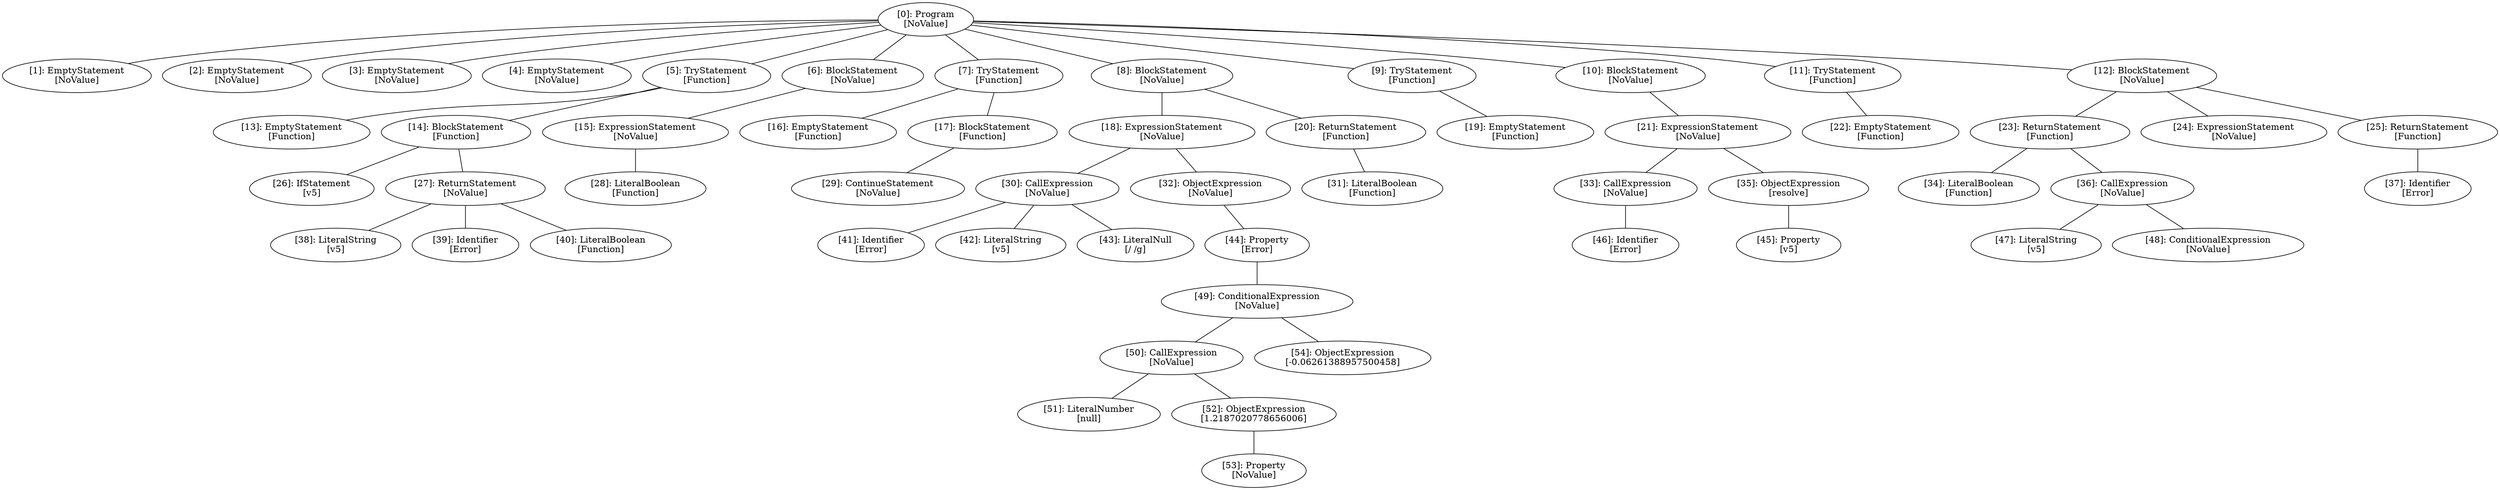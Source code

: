 // Result
graph {
	0 [label="[0]: Program
[NoValue]"]
	1 [label="[1]: EmptyStatement
[NoValue]"]
	2 [label="[2]: EmptyStatement
[NoValue]"]
	3 [label="[3]: EmptyStatement
[NoValue]"]
	4 [label="[4]: EmptyStatement
[NoValue]"]
	5 [label="[5]: TryStatement
[Function]"]
	6 [label="[6]: BlockStatement
[NoValue]"]
	7 [label="[7]: TryStatement
[Function]"]
	8 [label="[8]: BlockStatement
[NoValue]"]
	9 [label="[9]: TryStatement
[Function]"]
	10 [label="[10]: BlockStatement
[NoValue]"]
	11 [label="[11]: TryStatement
[Function]"]
	12 [label="[12]: BlockStatement
[NoValue]"]
	13 [label="[13]: EmptyStatement
[Function]"]
	14 [label="[14]: BlockStatement
[Function]"]
	15 [label="[15]: ExpressionStatement
[NoValue]"]
	16 [label="[16]: EmptyStatement
[Function]"]
	17 [label="[17]: BlockStatement
[Function]"]
	18 [label="[18]: ExpressionStatement
[NoValue]"]
	19 [label="[19]: EmptyStatement
[Function]"]
	20 [label="[20]: ReturnStatement
[Function]"]
	21 [label="[21]: ExpressionStatement
[NoValue]"]
	22 [label="[22]: EmptyStatement
[Function]"]
	23 [label="[23]: ReturnStatement
[Function]"]
	24 [label="[24]: ExpressionStatement
[NoValue]"]
	25 [label="[25]: ReturnStatement
[Function]"]
	26 [label="[26]: IfStatement
[v5]"]
	27 [label="[27]: ReturnStatement
[NoValue]"]
	28 [label="[28]: LiteralBoolean
[Function]"]
	29 [label="[29]: ContinueStatement
[NoValue]"]
	30 [label="[30]: CallExpression
[NoValue]"]
	31 [label="[31]: LiteralBoolean
[Function]"]
	32 [label="[32]: ObjectExpression
[NoValue]"]
	33 [label="[33]: CallExpression
[NoValue]"]
	34 [label="[34]: LiteralBoolean
[Function]"]
	35 [label="[35]: ObjectExpression
[resolve]"]
	36 [label="[36]: CallExpression
[NoValue]"]
	37 [label="[37]: Identifier
[Error]"]
	38 [label="[38]: LiteralString
[v5]"]
	39 [label="[39]: Identifier
[Error]"]
	40 [label="[40]: LiteralBoolean
[Function]"]
	41 [label="[41]: Identifier
[Error]"]
	42 [label="[42]: LiteralString
[v5]"]
	43 [label="[43]: LiteralNull
[/ /g]"]
	44 [label="[44]: Property
[Error]"]
	45 [label="[45]: Property
[v5]"]
	46 [label="[46]: Identifier
[Error]"]
	47 [label="[47]: LiteralString
[v5]"]
	48 [label="[48]: ConditionalExpression
[NoValue]"]
	49 [label="[49]: ConditionalExpression
[NoValue]"]
	50 [label="[50]: CallExpression
[NoValue]"]
	51 [label="[51]: LiteralNumber
[null]"]
	52 [label="[52]: ObjectExpression
[1.2187020778656006]"]
	53 [label="[53]: Property
[NoValue]"]
	54 [label="[54]: ObjectExpression
[-0.06261388957500458]"]
	0 -- 1
	0 -- 2
	0 -- 3
	0 -- 4
	0 -- 5
	0 -- 6
	0 -- 7
	0 -- 8
	0 -- 9
	0 -- 10
	0 -- 11
	0 -- 12
	5 -- 13
	5 -- 14
	6 -- 15
	7 -- 16
	7 -- 17
	8 -- 18
	8 -- 20
	9 -- 19
	10 -- 21
	11 -- 22
	12 -- 23
	12 -- 24
	12 -- 25
	14 -- 26
	14 -- 27
	15 -- 28
	17 -- 29
	18 -- 30
	18 -- 32
	20 -- 31
	21 -- 33
	21 -- 35
	23 -- 34
	23 -- 36
	25 -- 37
	27 -- 38
	27 -- 39
	27 -- 40
	30 -- 41
	30 -- 42
	30 -- 43
	32 -- 44
	33 -- 46
	35 -- 45
	36 -- 47
	36 -- 48
	44 -- 49
	49 -- 50
	49 -- 54
	50 -- 51
	50 -- 52
	52 -- 53
}
